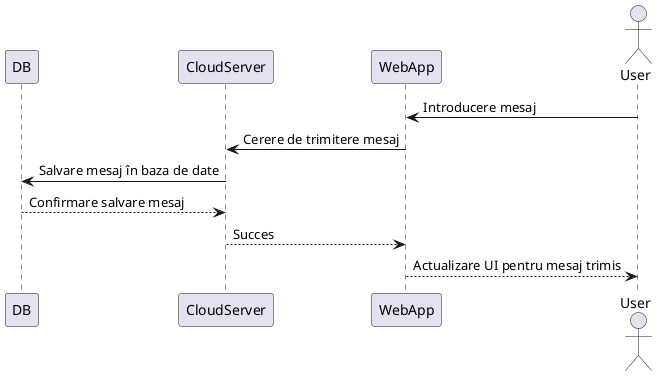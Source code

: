 @startuml Chat

participant DB
participant CloudServer
participant WebApp
actor User

User -> WebApp: Introducere mesaj
WebApp -> CloudServer: Cerere de trimitere mesaj
CloudServer -> DB: Salvare mesaj în baza de date
DB --> CloudServer: Confirmare salvare mesaj
CloudServer --> WebApp: Succes
WebApp --> User: Actualizare UI pentru mesaj trimis

@enduml